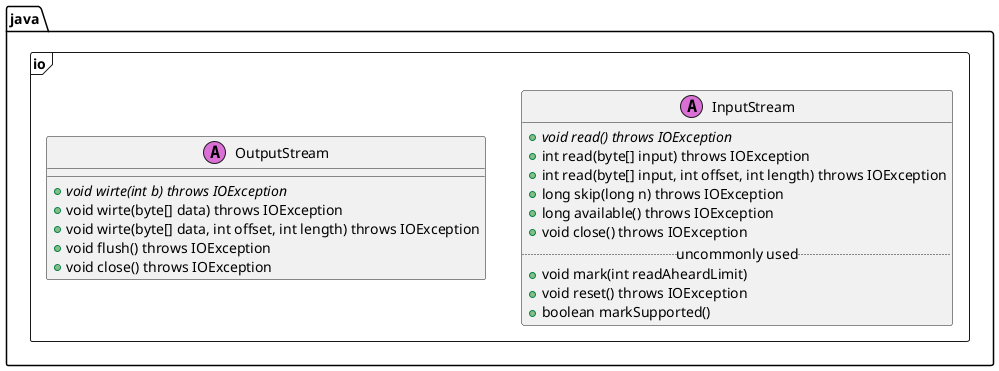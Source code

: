 @startuml
package java.io <<Frame>> {
	class InputStream << (A,orchid) >> {
		{abstract} +void read() throws IOException
		+int read(byte[] input) throws IOException
		+int read(byte[] input, int offset, int length) throws IOException
		+long skip(long n) throws IOException
		+long available() throws IOException
		+void close() throws IOException
		.. uncommonly used ..
		+void mark(int readAheardLimit)
		+void reset() throws IOException
		+boolean markSupported()
	}
	class OutputStream << (A,orchid) >> {
		{abstract} +void wirte(int b) throws IOException
		+void wirte(byte[] data) throws IOException
		+void wirte(byte[] data, int offset, int length) throws IOException
		+void flush() throws IOException
		+void close() throws IOException
	}
}
@enduml